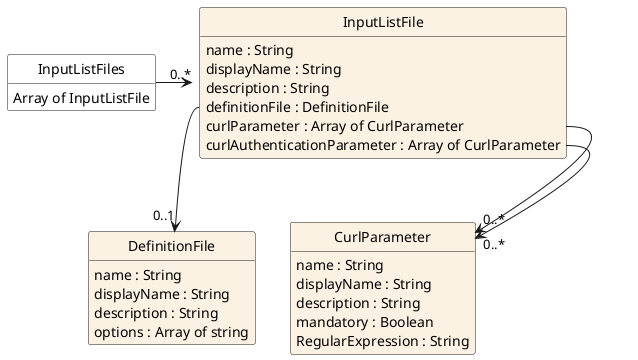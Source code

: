 @startuml
hide circle
hide methods
hide stereotype
show <<Enumeration>> stereotype
skinparam class {
   BackgroundColor<<Enumeration>> #E6F5F7
   BackgroundColor<<Ref>> #FFFFE0
   BackgroundColor<<Pivot>> #FFFFFFF
   BackgroundColor #FCF2E3
}

class DefinitionFile{
   name : String
   displayName : String
   description : String
   options : Array of string
}
class CurlParameter{
   name : String
   displayName : String
   description : String
   mandatory : Boolean
   RegularExpression : String
}

class InputListFile {
   name : String
   displayName : String
   description : String
   definitionFile : DefinitionFile
   curlParameter : Array of CurlParameter
   curlAuthenticationParameter : Array of CurlParameter
}

class InputListFiles <<pivot>>{
   Array of InputListFile
}
InputListFiles -right-> "0..*" InputListFile
InputListFile::definitionFile --> "0..1" DefinitionFile
InputListFile::curlParameter --> "0..*" CurlParameter
InputListFile::curlAuthenticationParameter -> "0..*" CurlParameter

CurlParameter -[hidden]up-> DefinitionFile
CurlParameter <-[hidden]left- DefinitionFile


@enduml
